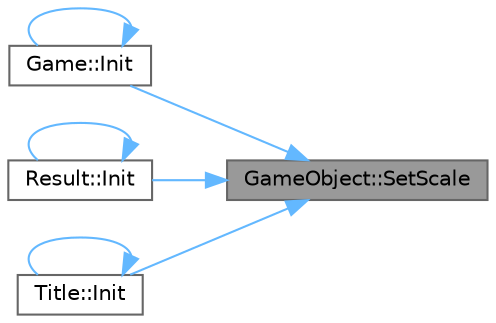 digraph "GameObject::SetScale"
{
 // LATEX_PDF_SIZE
  bgcolor="transparent";
  edge [fontname=Helvetica,fontsize=10,labelfontname=Helvetica,labelfontsize=10];
  node [fontname=Helvetica,fontsize=10,shape=box,height=0.2,width=0.4];
  rankdir="RL";
  Node1 [id="Node000001",label="GameObject::SetScale",height=0.2,width=0.4,color="gray40", fillcolor="grey60", style="filled", fontcolor="black",tooltip="オブジェクトのスケールを設定します。"];
  Node1 -> Node2 [id="edge7_Node000001_Node000002",dir="back",color="steelblue1",style="solid",tooltip=" "];
  Node2 [id="Node000002",label="Game::Init",height=0.2,width=0.4,color="grey40", fillcolor="white", style="filled",URL="$class_game.html#a76d586857ee6851adaf5f5fb8f9917ac",tooltip="シーンの初期化を行います。"];
  Node2 -> Node2 [id="edge8_Node000002_Node000002",dir="back",color="steelblue1",style="solid",tooltip=" "];
  Node1 -> Node3 [id="edge9_Node000001_Node000003",dir="back",color="steelblue1",style="solid",tooltip=" "];
  Node3 [id="Node000003",label="Result::Init",height=0.2,width=0.4,color="grey40", fillcolor="white", style="filled",URL="$class_result.html#af5e428da05c1649fe0d00893780f0699",tooltip="シーンの初期化を行います。"];
  Node3 -> Node3 [id="edge10_Node000003_Node000003",dir="back",color="steelblue1",style="solid",tooltip=" "];
  Node1 -> Node4 [id="edge11_Node000001_Node000004",dir="back",color="steelblue1",style="solid",tooltip=" "];
  Node4 [id="Node000004",label="Title::Init",height=0.2,width=0.4,color="grey40", fillcolor="white", style="filled",URL="$class_title.html#afd467560e61d6492400f1f531fdd1ccd",tooltip="シーンの初期化を行います。"];
  Node4 -> Node4 [id="edge12_Node000004_Node000004",dir="back",color="steelblue1",style="solid",tooltip=" "];
}
